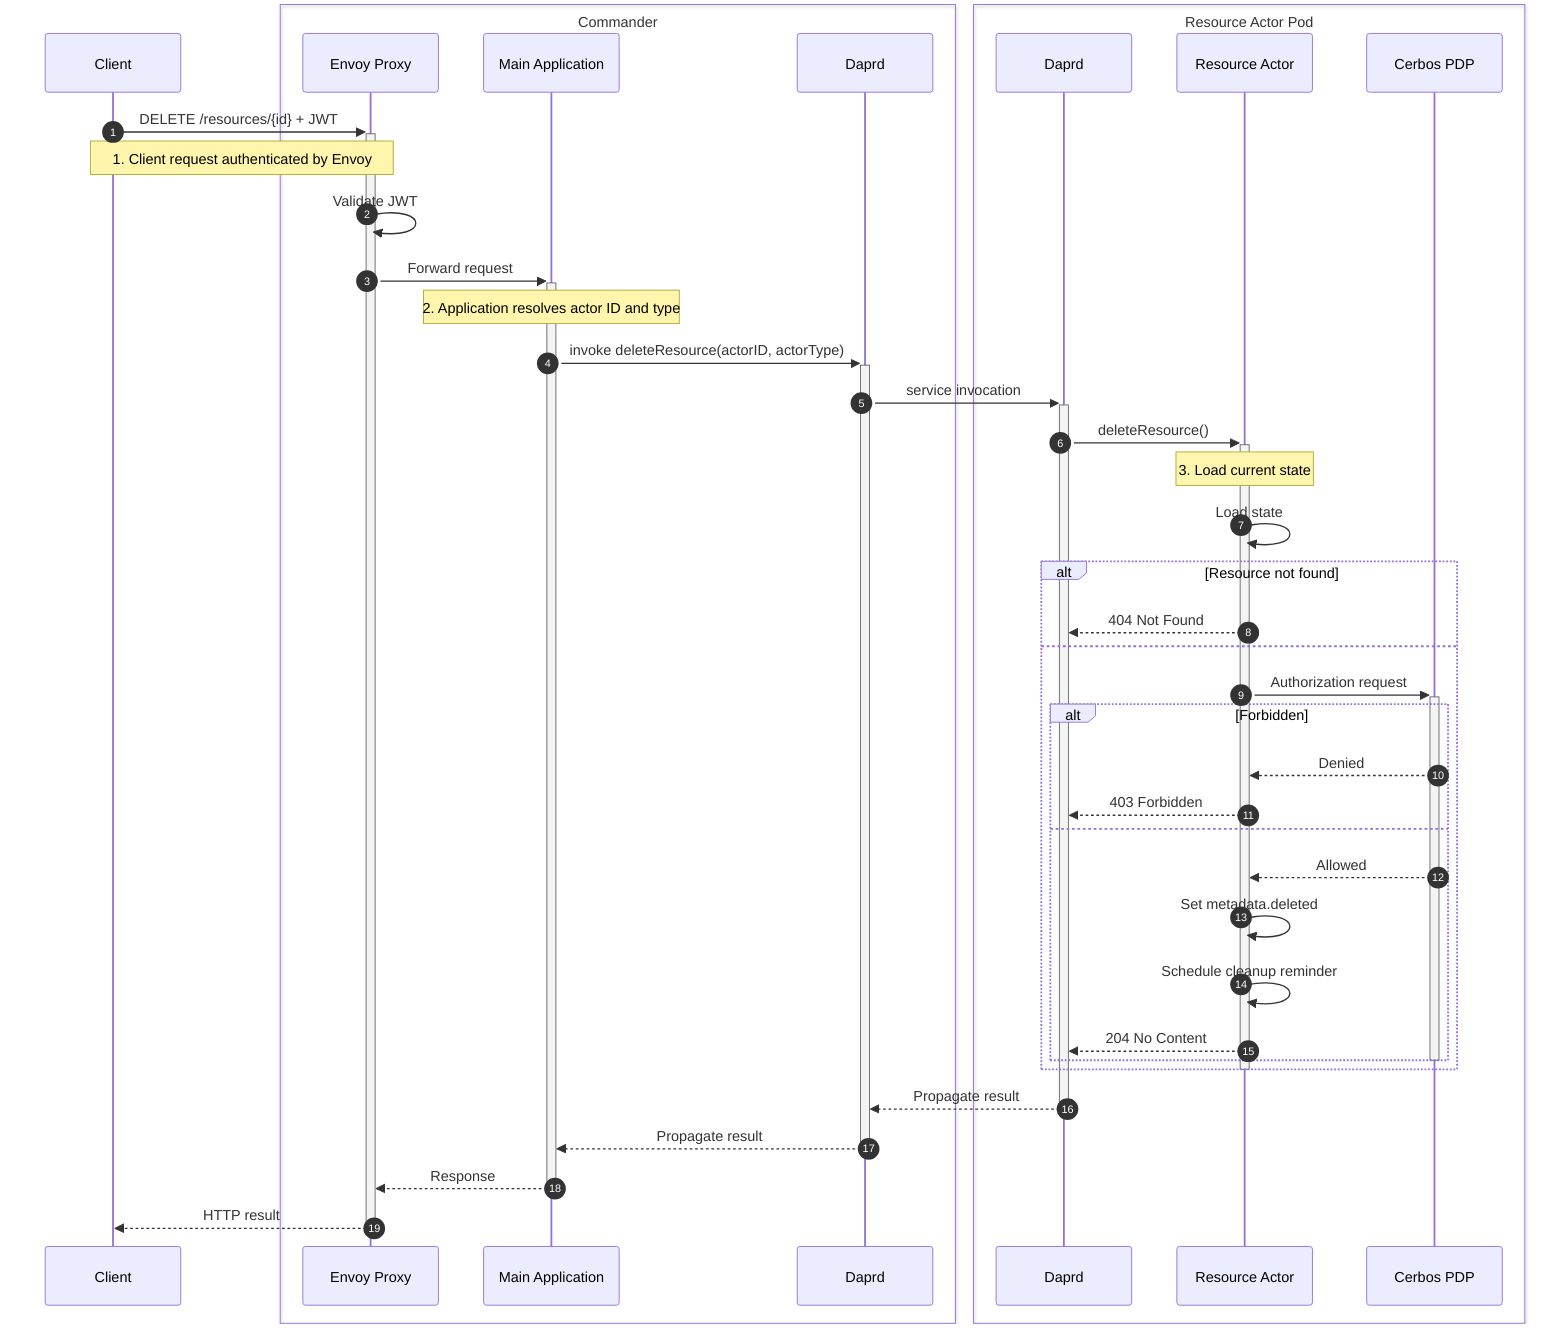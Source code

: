 sequenceDiagram
    autonumber
    participant Client
    box Commander #DDEEFF
        participant EnvoyProxy as Envoy Proxy
        participant Commander as Main Application
        participant CommanderDaprd as Daprd
    end
    box Resource Actor Pod #FFEEDD
        participant ActorDaprd as Daprd
        participant ResourceActor as Resource Actor
        participant Cerbos as Cerbos PDP
    end

    Client->>+EnvoyProxy: DELETE /resources/{id} + JWT
    note over Client,EnvoyProxy: 1. Client request authenticated by Envoy
    EnvoyProxy->>EnvoyProxy: Validate JWT
    EnvoyProxy->>+Commander: Forward request
    note over Commander: 2. Application resolves actor ID and type
    Commander->>+CommanderDaprd: invoke deleteResource(actorID, actorType)
    CommanderDaprd->>+ActorDaprd: service invocation
    ActorDaprd->>+ResourceActor: deleteResource()
    note over ResourceActor: 3. Load current state
    ResourceActor->>ResourceActor: Load state
    alt Resource not found
        ResourceActor-->>ActorDaprd: 404 Not Found
    else
        ResourceActor->>+Cerbos: Authorization request
        alt Forbidden
            Cerbos-->>ResourceActor: Denied
            ResourceActor-->>ActorDaprd: 403 Forbidden
        else
            Cerbos-->>ResourceActor: Allowed
            ResourceActor->>ResourceActor: Set metadata.deleted
            ResourceActor->>ResourceActor: Schedule cleanup reminder
            ResourceActor-->>ActorDaprd: 204 No Content
        end
        deactivate Cerbos
    end
    deactivate ResourceActor
    ActorDaprd-->>CommanderDaprd: Propagate result
    deactivate ActorDaprd
    CommanderDaprd-->>Commander: Propagate result
    deactivate CommanderDaprd
    Commander-->>EnvoyProxy: Response
    deactivate Commander
    EnvoyProxy-->>Client: HTTP result
    deactivate EnvoyProxy